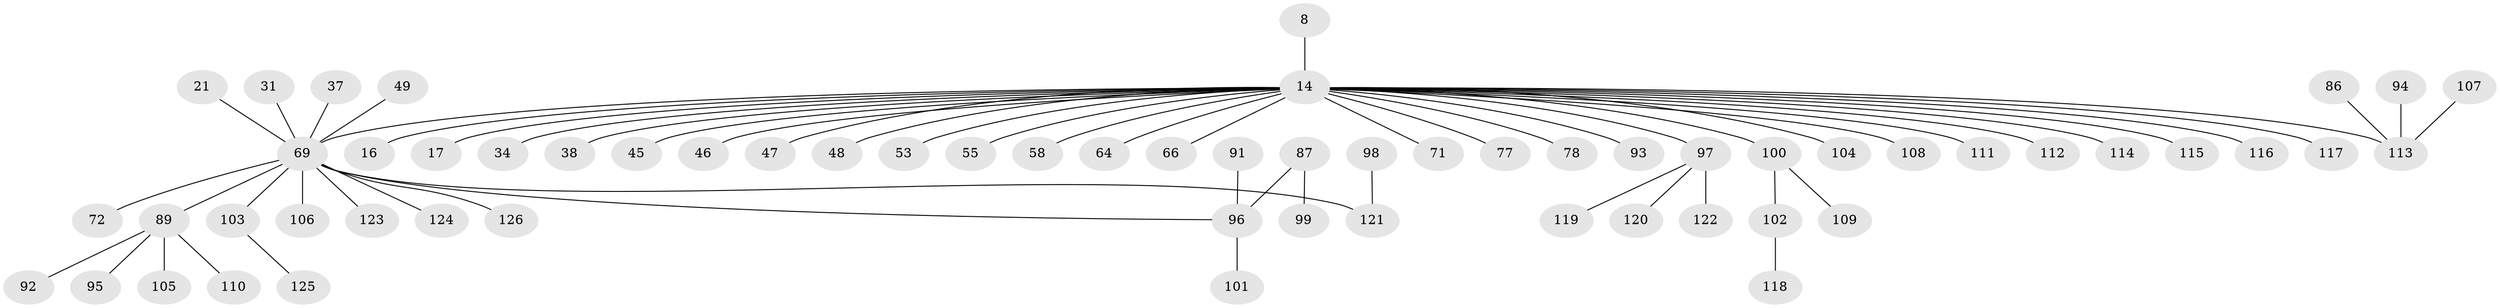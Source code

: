 // original degree distribution, {13: 0.007936507936507936, 16: 0.007936507936507936, 2: 0.2222222222222222, 14: 0.007936507936507936, 3: 0.06349206349206349, 8: 0.007936507936507936, 1: 0.6111111111111112, 4: 0.047619047619047616, 7: 0.015873015873015872, 10: 0.007936507936507936}
// Generated by graph-tools (version 1.1) at 2025/48/03/09/25 04:48:49]
// undirected, 63 vertices, 62 edges
graph export_dot {
graph [start="1"]
  node [color=gray90,style=filled];
  8;
  14 [super="+10+7+9"];
  16;
  17;
  21;
  31;
  34;
  37;
  38;
  45;
  46 [super="+44"];
  47;
  48;
  49;
  53 [super="+35"];
  55;
  58 [super="+28+36"];
  64 [super="+54"];
  66;
  69 [super="+20"];
  71 [super="+61"];
  72;
  77;
  78;
  86;
  87;
  89 [super="+74+18+25+27+32+40+57+65+81+82+85"];
  91;
  92;
  93;
  94;
  95;
  96 [super="+29+30+39+67"];
  97 [super="+42+70+79+88"];
  98;
  99;
  100 [super="+43+90"];
  101;
  102;
  103;
  104 [super="+84"];
  105;
  106;
  107;
  108;
  109;
  110;
  111;
  112;
  113 [super="+80"];
  114;
  115;
  116;
  117 [super="+51"];
  118;
  119;
  120;
  121 [super="+62"];
  122;
  123;
  124 [super="+83"];
  125;
  126;
  8 -- 14;
  14 -- 16;
  14 -- 17;
  14 -- 45;
  14 -- 78;
  14 -- 112;
  14 -- 115;
  14 -- 69 [weight=3];
  14 -- 93;
  14 -- 66;
  14 -- 108;
  14 -- 55;
  14 -- 77;
  14 -- 34;
  14 -- 38;
  14 -- 47;
  14 -- 111;
  14 -- 48;
  14 -- 114;
  14 -- 116;
  14 -- 58;
  14 -- 100 [weight=2];
  14 -- 97;
  14 -- 53;
  14 -- 46;
  14 -- 117;
  14 -- 64;
  14 -- 71;
  14 -- 113;
  14 -- 104;
  21 -- 69;
  31 -- 69;
  37 -- 69;
  49 -- 69;
  69 -- 103;
  69 -- 72;
  69 -- 106;
  69 -- 123;
  69 -- 126;
  69 -- 96;
  69 -- 89;
  69 -- 121;
  69 -- 124;
  86 -- 113;
  87 -- 99;
  87 -- 96;
  89 -- 95;
  89 -- 105;
  89 -- 110;
  89 -- 92;
  91 -- 96;
  94 -- 113;
  96 -- 101;
  97 -- 120;
  97 -- 119;
  97 -- 122;
  98 -- 121;
  100 -- 102;
  100 -- 109;
  102 -- 118;
  103 -- 125;
  107 -- 113;
}
